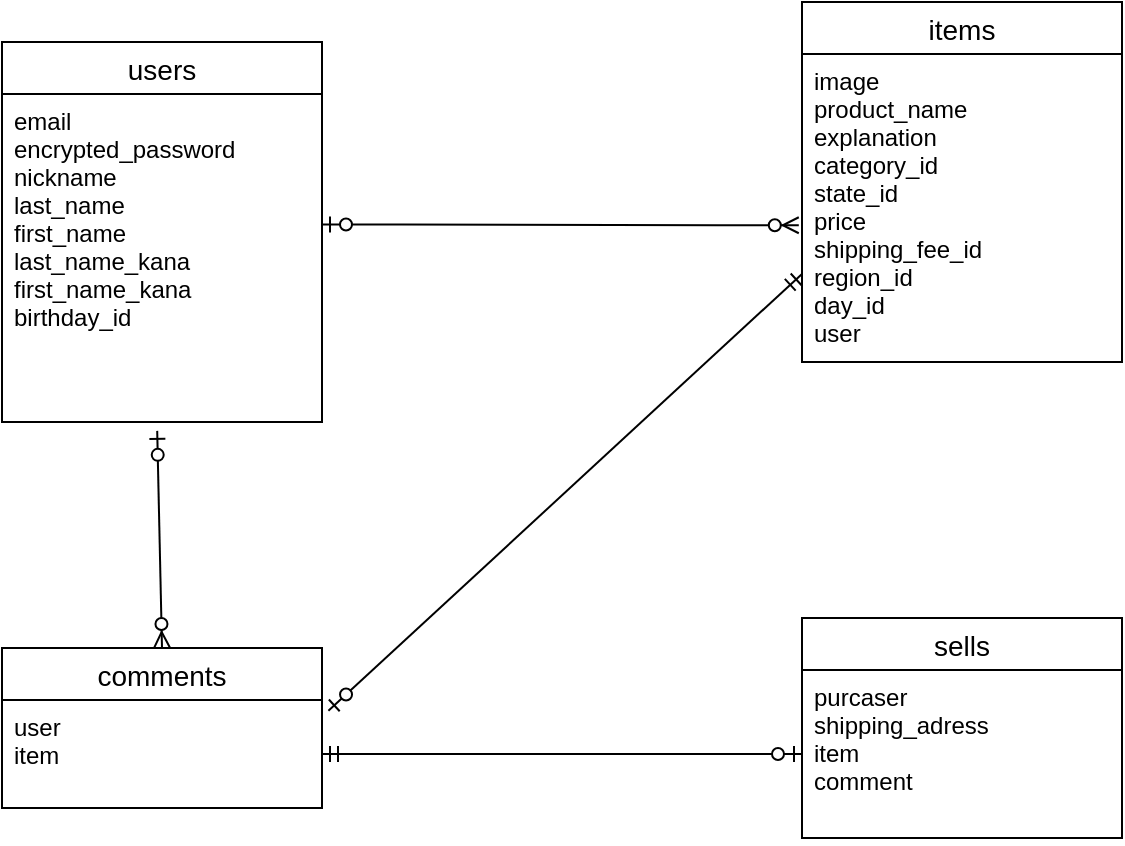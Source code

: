 <mxfile>
    <diagram id="8KyWi8sqmGigJ_OOzZZu" name="ページ1">
        <mxGraphModel dx="690" dy="563" grid="1" gridSize="10" guides="1" tooltips="1" connect="1" arrows="1" fold="1" page="1" pageScale="1" pageWidth="827" pageHeight="1169" math="0" shadow="0">
            <root>
                <mxCell id="0"/>
                <mxCell id="1" parent="0"/>
                <mxCell id="2" value="users" style="swimlane;fontStyle=0;childLayout=stackLayout;horizontal=1;startSize=26;horizontalStack=0;resizeParent=1;resizeParentMax=0;resizeLast=0;collapsible=1;marginBottom=0;align=center;fontSize=14;" vertex="1" parent="1">
                    <mxGeometry x="120" y="100" width="160" height="190" as="geometry"/>
                </mxCell>
                <mxCell id="4" value="email&#10;encrypted_password&#10;nickname&#10;last_name&#10;first_name&#10;last_name_kana&#10;first_name_kana&#10;birthday_id" style="text;strokeColor=none;fillColor=none;spacingLeft=4;spacingRight=4;overflow=hidden;rotatable=0;points=[[0,0.5],[1,0.5]];portConstraint=eastwest;fontSize=12;labelBorderColor=none;" vertex="1" parent="2">
                    <mxGeometry y="26" width="160" height="164" as="geometry"/>
                </mxCell>
                <mxCell id="6" value="items" style="swimlane;fontStyle=0;childLayout=stackLayout;horizontal=1;startSize=26;horizontalStack=0;resizeParent=1;resizeParentMax=0;resizeLast=0;collapsible=1;marginBottom=0;align=center;fontSize=14;" vertex="1" parent="1">
                    <mxGeometry x="520" y="80" width="160" height="180" as="geometry"/>
                </mxCell>
                <mxCell id="9" value="image&#10;product_name&#10;explanation&#10;category_id&#10;state_id&#10;price&#10;shipping_fee_id&#10;region_id&#10;day_id&#10;user" style="text;strokeColor=none;fillColor=none;spacingLeft=4;spacingRight=4;overflow=hidden;rotatable=0;points=[[0,0.5],[1,0.5]];portConstraint=eastwest;fontSize=12;" vertex="1" parent="6">
                    <mxGeometry y="26" width="160" height="154" as="geometry"/>
                </mxCell>
                <mxCell id="10" value="sells" style="swimlane;fontStyle=0;childLayout=stackLayout;horizontal=1;startSize=26;horizontalStack=0;resizeParent=1;resizeParentMax=0;resizeLast=0;collapsible=1;marginBottom=0;align=center;fontSize=14;" vertex="1" parent="1">
                    <mxGeometry x="520" y="388" width="160" height="110" as="geometry"/>
                </mxCell>
                <mxCell id="13" value="purcaser&#10;shipping_adress&#10;item&#10;comment" style="text;strokeColor=none;fillColor=none;spacingLeft=4;spacingRight=4;overflow=hidden;rotatable=0;points=[[0,0.5],[1,0.5]];portConstraint=eastwest;fontSize=12;" vertex="1" parent="10">
                    <mxGeometry y="26" width="160" height="84" as="geometry"/>
                </mxCell>
                <mxCell id="20" value="" style="edgeStyle=entityRelationEdgeStyle;fontSize=12;html=1;endArrow=ERzeroToMany;startArrow=ERzeroToOne;entryX=-0.01;entryY=0.556;entryDx=0;entryDy=0;entryPerimeter=0;exitX=1;exitY=0.398;exitDx=0;exitDy=0;exitPerimeter=0;" edge="1" parent="1" source="4" target="9">
                    <mxGeometry width="100" height="100" relative="1" as="geometry">
                        <mxPoint x="290" y="240" as="sourcePoint"/>
                        <mxPoint x="390" y="140" as="targetPoint"/>
                    </mxGeometry>
                </mxCell>
                <mxCell id="25" value="" style="fontSize=12;html=1;endArrow=ERzeroToMany;startArrow=ERzeroToOne;entryX=0.5;entryY=0;entryDx=0;entryDy=0;exitX=0.485;exitY=1.027;exitDx=0;exitDy=0;exitPerimeter=0;" edge="1" parent="1" source="4" target="26">
                    <mxGeometry width="100" height="100" relative="1" as="geometry">
                        <mxPoint x="210" y="280" as="sourcePoint"/>
                        <mxPoint x="338.88" y="416" as="targetPoint"/>
                    </mxGeometry>
                </mxCell>
                <mxCell id="26" value="comments" style="swimlane;fontStyle=0;childLayout=stackLayout;horizontal=1;startSize=26;horizontalStack=0;resizeParent=1;resizeParentMax=0;resizeLast=0;collapsible=1;marginBottom=0;align=center;fontSize=14;labelBorderColor=none;" vertex="1" parent="1">
                    <mxGeometry x="120" y="403" width="160" height="80" as="geometry"/>
                </mxCell>
                <mxCell id="27" value="user&#10;item" style="text;strokeColor=none;fillColor=none;spacingLeft=4;spacingRight=4;overflow=hidden;rotatable=0;points=[[0,0.5],[1,0.5]];portConstraint=eastwest;fontSize=12;labelBorderColor=none;" vertex="1" parent="26">
                    <mxGeometry y="26" width="160" height="54" as="geometry"/>
                </mxCell>
                <mxCell id="36" value="" style="fontSize=12;html=1;endArrow=ERzeroToOne;startArrow=ERmandOne;elbow=vertical;exitX=1;exitY=0.5;exitDx=0;exitDy=0;entryX=0;entryY=0.5;entryDx=0;entryDy=0;" edge="1" parent="1" source="27" target="13">
                    <mxGeometry width="100" height="100" relative="1" as="geometry">
                        <mxPoint x="280" y="340" as="sourcePoint"/>
                        <mxPoint x="380" y="240" as="targetPoint"/>
                    </mxGeometry>
                </mxCell>
                <mxCell id="37" value="" style="fontSize=12;html=1;endArrow=ERzeroToOne;startArrow=ERmandOne;elbow=vertical;exitX=0;exitY=0.714;exitDx=0;exitDy=0;entryX=1.02;entryY=0.1;entryDx=0;entryDy=0;exitPerimeter=0;entryPerimeter=0;" edge="1" parent="1" source="9" target="27">
                    <mxGeometry width="100" height="100" relative="1" as="geometry">
                        <mxPoint x="410" y="350" as="sourcePoint"/>
                        <mxPoint x="650" y="350" as="targetPoint"/>
                    </mxGeometry>
                </mxCell>
            </root>
        </mxGraphModel>
    </diagram>
</mxfile>